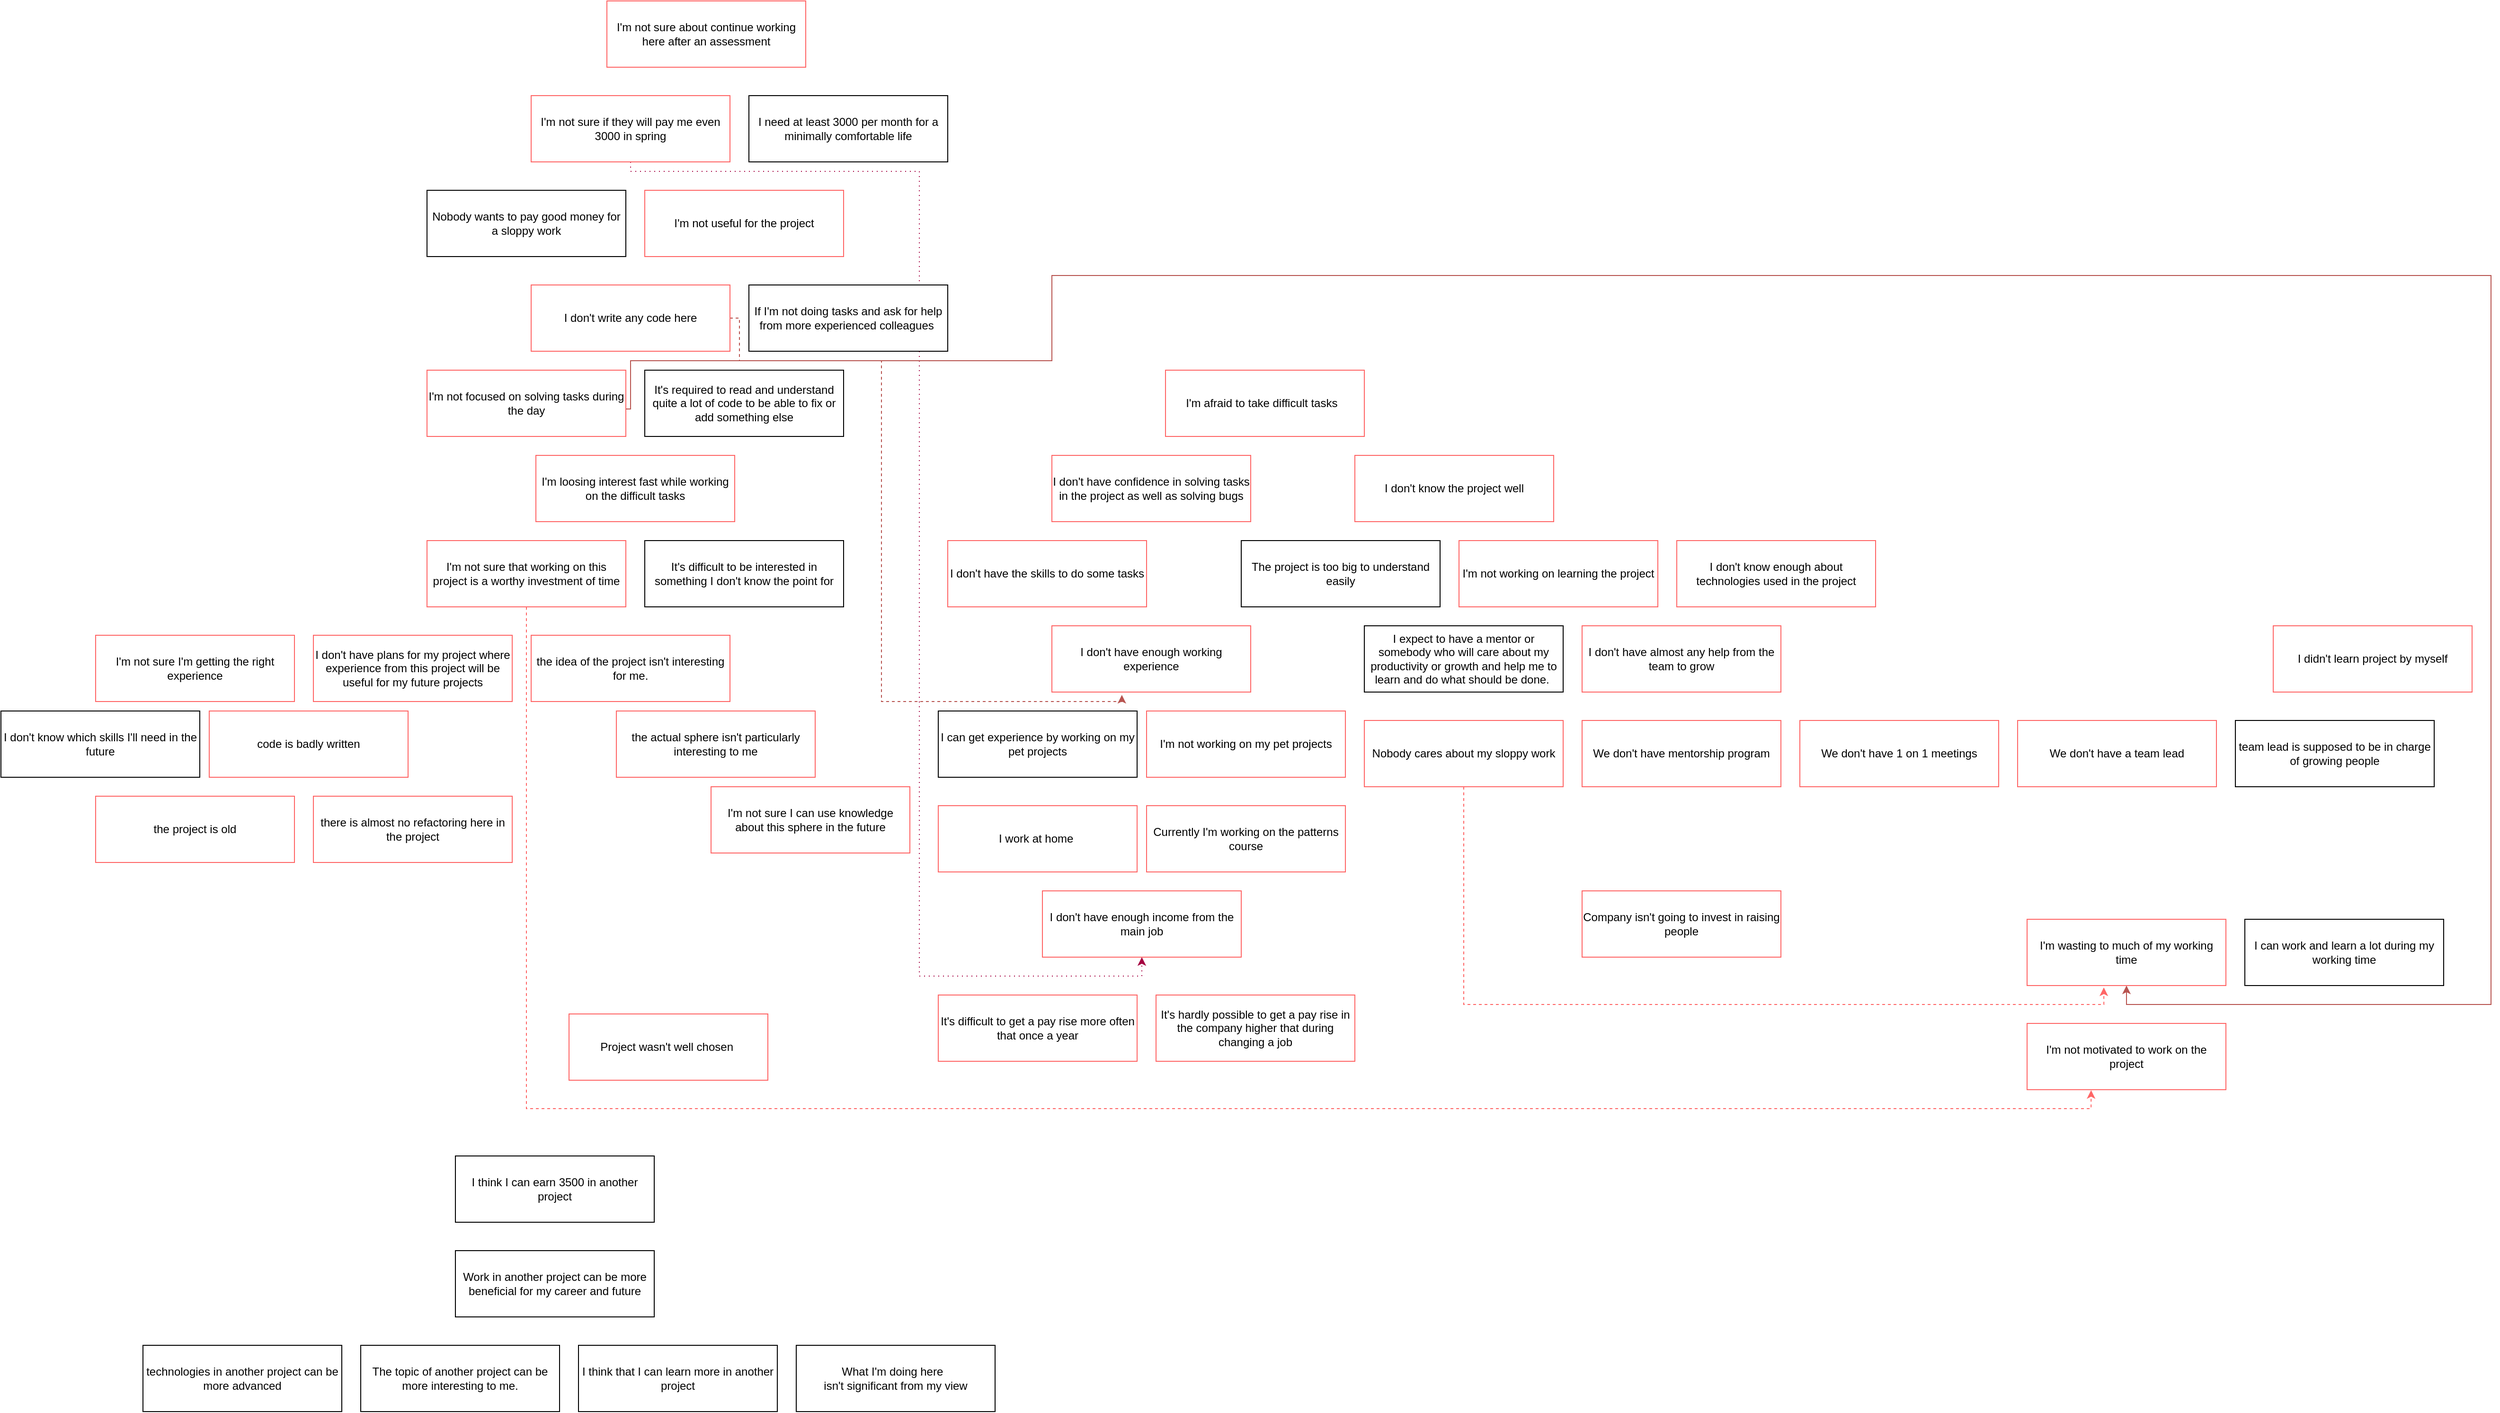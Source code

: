 <mxfile version="14.1.1" type="github">
  <diagram id="WUpxlR8k2EQ9UZFX5srS" name="Page-1">
    <mxGraphModel dx="2523" dy="1996" grid="1" gridSize="10" guides="1" tooltips="1" connect="1" arrows="1" fold="1" page="1" pageScale="1" pageWidth="850" pageHeight="1100" math="0" shadow="0">
      <root>
        <mxCell id="0" />
        <mxCell id="1" parent="0" />
        <mxCell id="hsKuTv7uM1HQG2t65gZN-1" value="I don&#39;t know enough about technologies used in the project" style="rounded=0;whiteSpace=wrap;html=1;strokeColor=#FF6666;" parent="1" vertex="1">
          <mxGeometry x="1510" y="-340" width="210" height="70" as="geometry" />
        </mxCell>
        <mxCell id="hsKuTv7uM1HQG2t65gZN-2" value="the actual sphere isn&#39;t particularly interesting to me" style="rounded=0;whiteSpace=wrap;html=1;strokeColor=#FF6666;" parent="1" vertex="1">
          <mxGeometry x="390" y="-160" width="210" height="70" as="geometry" />
        </mxCell>
        <mxCell id="hsKuTv7uM1HQG2t65gZN-3" value="I&#39;m loosing interest fast while working on the difficult tasks" style="rounded=0;whiteSpace=wrap;html=1;strokeColor=#FF6666;" parent="1" vertex="1">
          <mxGeometry x="305" y="-430" width="210" height="70" as="geometry" />
        </mxCell>
        <mxCell id="hsKuTv7uM1HQG2t65gZN-4" value="I&#39;m not focused on solving tasks during the day" style="rounded=0;whiteSpace=wrap;html=1;strokeColor=#FF6666;" parent="1" vertex="1">
          <mxGeometry x="190" y="-520" width="210" height="70" as="geometry" />
        </mxCell>
        <mxCell id="hsKuTv7uM1HQG2t65gZN-5" value="The project is too big to understand easily" style="rounded=0;whiteSpace=wrap;html=1;" parent="1" vertex="1">
          <mxGeometry x="1050" y="-340" width="210" height="70" as="geometry" />
        </mxCell>
        <mxCell id="hsKuTv7uM1HQG2t65gZN-6" value="code is badly written" style="rounded=0;whiteSpace=wrap;html=1;strokeColor=#FF6666;" parent="1" vertex="1">
          <mxGeometry x="-40" y="-160" width="210" height="70" as="geometry" />
        </mxCell>
        <mxCell id="hsKuTv7uM1HQG2t65gZN-7" value="the idea of the project isn&#39;t interesting for me. " style="rounded=0;whiteSpace=wrap;html=1;strokeColor=#FF6666;" parent="1" vertex="1">
          <mxGeometry x="300" y="-240" width="210" height="70" as="geometry" />
        </mxCell>
        <mxCell id="HTZsyqOTiVEYKU-8HGOa-9" style="edgeStyle=orthogonalEdgeStyle;rounded=0;orthogonalLoop=1;jettySize=auto;html=1;entryX=0.5;entryY=1;entryDx=0;entryDy=0;dashed=1;dashPattern=1 4;fillColor=#d80073;strokeColor=#A50040;" edge="1" parent="1" source="hsKuTv7uM1HQG2t65gZN-9" target="HTZsyqOTiVEYKU-8HGOa-8">
          <mxGeometry relative="1" as="geometry">
            <Array as="points">
              <mxPoint x="405" y="-730" />
              <mxPoint x="710" y="-730" />
              <mxPoint x="710" y="120" />
              <mxPoint x="945" y="120" />
            </Array>
          </mxGeometry>
        </mxCell>
        <mxCell id="hsKuTv7uM1HQG2t65gZN-9" value="I&#39;m not sure if they will pay me even 3000 in spring" style="rounded=0;whiteSpace=wrap;html=1;strokeColor=#FF6666;" parent="1" vertex="1">
          <mxGeometry x="300" y="-810" width="210" height="70" as="geometry" />
        </mxCell>
        <mxCell id="hsKuTv7uM1HQG2t65gZN-10" value="I&#39;m not sure I&#39;m getting the right experience" style="rounded=0;whiteSpace=wrap;html=1;strokeColor=#FF6666;" parent="1" vertex="1">
          <mxGeometry x="-160" y="-240" width="210" height="70" as="geometry" />
        </mxCell>
        <mxCell id="hsKuTv7uM1HQG2t65gZN-11" value="What I&#39;m doing here&amp;nbsp;&amp;nbsp;&lt;br&gt;isn&#39;t significant from my view" style="rounded=0;whiteSpace=wrap;html=1;" parent="1" vertex="1">
          <mxGeometry x="580" y="510" width="210" height="70" as="geometry" />
        </mxCell>
        <mxCell id="hsKuTv7uM1HQG2t65gZN-12" value="I&#39;m not sure I can use knowledge about this sphere in the future" style="rounded=0;whiteSpace=wrap;html=1;strokeColor=#FF6666;" parent="1" vertex="1">
          <mxGeometry x="490" y="-80" width="210" height="70" as="geometry" />
        </mxCell>
        <mxCell id="hsKuTv7uM1HQG2t65gZN-13" value="I don&#39;t have plans for my project where experience from this project will be useful for my future projects " style="rounded=0;whiteSpace=wrap;html=1;strokeColor=#FF6666;" parent="1" vertex="1">
          <mxGeometry x="70" y="-240" width="210" height="70" as="geometry" />
        </mxCell>
        <mxCell id="HTZsyqOTiVEYKU-8HGOa-17" style="edgeStyle=orthogonalEdgeStyle;rounded=0;orthogonalLoop=1;jettySize=auto;html=1;entryX=0.322;entryY=1.007;entryDx=0;entryDy=0;entryPerimeter=0;dashed=1;strokeColor=#FF6666;exitX=0.5;exitY=1;exitDx=0;exitDy=0;" edge="1" parent="1" source="hsKuTv7uM1HQG2t65gZN-14" target="HTZsyqOTiVEYKU-8HGOa-16">
          <mxGeometry relative="1" as="geometry" />
        </mxCell>
        <mxCell id="hsKuTv7uM1HQG2t65gZN-14" value=" I&#39;m not sure that working on this project is a worthy investment of time " style="rounded=0;whiteSpace=wrap;html=1;strokeColor=#FF6666;" parent="1" vertex="1">
          <mxGeometry x="190" y="-340" width="210" height="70" as="geometry" />
        </mxCell>
        <mxCell id="hsKuTv7uM1HQG2t65gZN-15" value="I think that I can learn more in another project " style="rounded=0;whiteSpace=wrap;html=1;" parent="1" vertex="1">
          <mxGeometry x="350" y="510" width="210" height="70" as="geometry" />
        </mxCell>
        <mxCell id="hsKuTv7uM1HQG2t65gZN-16" value="I think I can earn 3500 in another project" style="rounded=0;whiteSpace=wrap;html=1;" parent="1" vertex="1">
          <mxGeometry x="220" y="310" width="210" height="70" as="geometry" />
        </mxCell>
        <mxCell id="hsKuTv7uM1HQG2t65gZN-17" value="The topic of another project can be more interesting to me." style="rounded=0;whiteSpace=wrap;html=1;" parent="1" vertex="1">
          <mxGeometry x="120" y="510" width="210" height="70" as="geometry" />
        </mxCell>
        <mxCell id="hsKuTv7uM1HQG2t65gZN-18" value="technologies in another project can be more advanced" style="rounded=0;whiteSpace=wrap;html=1;" parent="1" vertex="1">
          <mxGeometry x="-110" y="510" width="210" height="70" as="geometry" />
        </mxCell>
        <mxCell id="hsKuTv7uM1HQG2t65gZN-19" value="I don&#39;t have confidence in solving tasks in the project as well as solving bugs  " style="rounded=0;whiteSpace=wrap;html=1;strokeColor=#FF6666;" parent="1" vertex="1">
          <mxGeometry x="850" y="-430" width="210" height="70" as="geometry" />
        </mxCell>
        <mxCell id="hsKuTv7uM1HQG2t65gZN-20" value=" I don&#39;t have the skills to do some tasks " style="rounded=0;whiteSpace=wrap;html=1;strokeColor=#FF6666;" parent="1" vertex="1">
          <mxGeometry x="740" y="-340" width="210" height="70" as="geometry" />
        </mxCell>
        <mxCell id="O8VqAymTgSMGC3aaRRMs-28" style="edgeStyle=orthogonalEdgeStyle;rounded=0;orthogonalLoop=1;jettySize=auto;html=1;entryX=0.5;entryY=1;entryDx=0;entryDy=0;exitX=1.001;exitY=0.586;exitDx=0;exitDy=0;exitPerimeter=0;fillColor=#f8cecc;strokeColor=#b85450;" parent="1" source="hsKuTv7uM1HQG2t65gZN-4" target="O8VqAymTgSMGC3aaRRMs-25" edge="1">
          <mxGeometry relative="1" as="geometry">
            <Array as="points">
              <mxPoint x="405" y="-479" />
              <mxPoint x="405" y="-530" />
              <mxPoint x="850" y="-530" />
              <mxPoint x="850" y="-620" />
              <mxPoint x="2370" y="-620" />
              <mxPoint x="2370" y="150" />
              <mxPoint x="1985" y="150" />
            </Array>
          </mxGeometry>
        </mxCell>
        <mxCell id="HTZsyqOTiVEYKU-8HGOa-5" style="edgeStyle=orthogonalEdgeStyle;rounded=0;orthogonalLoop=1;jettySize=auto;html=1;entryX=0.352;entryY=1.043;entryDx=0;entryDy=0;entryPerimeter=0;fillColor=#f8cecc;strokeColor=#b85450;exitX=1;exitY=0.5;exitDx=0;exitDy=0;dashed=1;" edge="1" parent="1" source="hsKuTv7uM1HQG2t65gZN-21" target="O8VqAymTgSMGC3aaRRMs-23">
          <mxGeometry relative="1" as="geometry">
            <Array as="points">
              <mxPoint x="520" y="-575" />
              <mxPoint x="520" y="-530" />
              <mxPoint x="670" y="-530" />
              <mxPoint x="670" y="-170" />
              <mxPoint x="924" y="-170" />
            </Array>
          </mxGeometry>
        </mxCell>
        <mxCell id="hsKuTv7uM1HQG2t65gZN-21" value="I don&#39;t write any code here " style="rounded=0;whiteSpace=wrap;html=1;strokeColor=#FF6666;" parent="1" vertex="1">
          <mxGeometry x="300" y="-610" width="210" height="70" as="geometry" />
        </mxCell>
        <mxCell id="hsKuTv7uM1HQG2t65gZN-22" value="I don&#39;t have almost any help from the team to grow" style="rounded=0;whiteSpace=wrap;html=1;strokeColor=#FF6666;" parent="1" vertex="1">
          <mxGeometry x="1410" y="-250" width="210" height="70" as="geometry" />
        </mxCell>
        <mxCell id="O8VqAymTgSMGC3aaRRMs-1" value=" It&#39;s required to read and understand quite a lot of code to be able to fix or add something else" style="rounded=0;whiteSpace=wrap;html=1;" parent="1" vertex="1">
          <mxGeometry x="420" y="-520" width="210" height="70" as="geometry" />
        </mxCell>
        <mxCell id="O8VqAymTgSMGC3aaRRMs-2" value=" It&#39;s difficult to be interested in something I don&#39;t know the point for" style="rounded=0;whiteSpace=wrap;html=1;" parent="1" vertex="1">
          <mxGeometry x="420" y="-340" width="210" height="70" as="geometry" />
        </mxCell>
        <mxCell id="O8VqAymTgSMGC3aaRRMs-3" value="I&#39;m afraid to take difficult tasks&amp;nbsp;&amp;nbsp;" style="rounded=0;whiteSpace=wrap;html=1;strokeColor=#FF6666;" parent="1" vertex="1">
          <mxGeometry x="970" y="-520" width="210" height="70" as="geometry" />
        </mxCell>
        <mxCell id="O8VqAymTgSMGC3aaRRMs-4" value="I don&#39;t know the project well" style="rounded=0;whiteSpace=wrap;html=1;strokeColor=#FF6666;" parent="1" vertex="1">
          <mxGeometry x="1170" y="-430" width="210" height="70" as="geometry" />
        </mxCell>
        <mxCell id="O8VqAymTgSMGC3aaRRMs-5" value="I don&#39;t know which skills I&#39;ll need in the future" style="rounded=0;whiteSpace=wrap;html=1;" parent="1" vertex="1">
          <mxGeometry x="-260" y="-160" width="210" height="70" as="geometry" />
        </mxCell>
        <mxCell id="O8VqAymTgSMGC3aaRRMs-6" value="Nobody wants to pay good money for a sloppy work" style="rounded=0;whiteSpace=wrap;html=1;" parent="1" vertex="1">
          <mxGeometry x="190" y="-710" width="210" height="70" as="geometry" />
        </mxCell>
        <mxCell id="O8VqAymTgSMGC3aaRRMs-7" value=" I&#39;m not working on learning the project" style="rounded=0;whiteSpace=wrap;html=1;strokeColor=#FF6666;" parent="1" vertex="1">
          <mxGeometry x="1280" y="-340" width="210" height="70" as="geometry" />
        </mxCell>
        <mxCell id="O8VqAymTgSMGC3aaRRMs-8" value="I need at least 3000 per month for a minimally comfortable life" style="rounded=0;whiteSpace=wrap;html=1;" parent="1" vertex="1">
          <mxGeometry x="530" y="-810" width="210" height="70" as="geometry" />
        </mxCell>
        <mxCell id="O8VqAymTgSMGC3aaRRMs-9" value=" I expect to have a mentor or somebody who will care about my productivity or growth and help me to learn and do what should be done.&amp;nbsp;" style="rounded=0;whiteSpace=wrap;html=1;" parent="1" vertex="1">
          <mxGeometry x="1180" y="-250" width="210" height="70" as="geometry" />
        </mxCell>
        <mxCell id="O8VqAymTgSMGC3aaRRMs-10" value="We don&#39;t have 1 on 1 meetings" style="rounded=0;whiteSpace=wrap;html=1;strokeColor=#FF6666;" parent="1" vertex="1">
          <mxGeometry x="1640" y="-150" width="210" height="70" as="geometry" />
        </mxCell>
        <mxCell id="O8VqAymTgSMGC3aaRRMs-11" value="We don&#39;t have mentorship program" style="rounded=0;whiteSpace=wrap;html=1;strokeColor=#FF6666;" parent="1" vertex="1">
          <mxGeometry x="1410" y="-150" width="210" height="70" as="geometry" />
        </mxCell>
        <mxCell id="HTZsyqOTiVEYKU-8HGOa-15" style="edgeStyle=orthogonalEdgeStyle;rounded=0;orthogonalLoop=1;jettySize=auto;html=1;entryX=0.386;entryY=1.029;entryDx=0;entryDy=0;entryPerimeter=0;dashed=1;strokeColor=#FF6666;" edge="1" parent="1" source="O8VqAymTgSMGC3aaRRMs-12" target="O8VqAymTgSMGC3aaRRMs-25">
          <mxGeometry relative="1" as="geometry">
            <Array as="points">
              <mxPoint x="1285" y="150" />
              <mxPoint x="1961" y="150" />
            </Array>
          </mxGeometry>
        </mxCell>
        <mxCell id="O8VqAymTgSMGC3aaRRMs-12" value="Nobody cares about my sloppy work" style="rounded=0;whiteSpace=wrap;html=1;strokeColor=#FF6666;" parent="1" vertex="1">
          <mxGeometry x="1180" y="-150" width="210" height="70" as="geometry" />
        </mxCell>
        <mxCell id="O8VqAymTgSMGC3aaRRMs-13" value="I&#39;m not useful for the project" style="rounded=0;whiteSpace=wrap;html=1;strokeColor=#FF6666;" parent="1" vertex="1">
          <mxGeometry x="420" y="-710" width="210" height="70" as="geometry" />
        </mxCell>
        <mxCell id="O8VqAymTgSMGC3aaRRMs-14" value=" If I&#39;m not doing tasks and ask for help from more experienced colleagues&amp;nbsp;" style="rounded=0;whiteSpace=wrap;html=1;" parent="1" vertex="1">
          <mxGeometry x="530" y="-610" width="210" height="70" as="geometry" />
        </mxCell>
        <mxCell id="O8VqAymTgSMGC3aaRRMs-16" value=" I&#39;m not sure about continue working here after an assessment" style="rounded=0;whiteSpace=wrap;html=1;strokeColor=#FF6666;" parent="1" vertex="1">
          <mxGeometry x="380" y="-910" width="210" height="70" as="geometry" />
        </mxCell>
        <mxCell id="O8VqAymTgSMGC3aaRRMs-19" value=" Work in another project can be more beneficial for my career and future" style="rounded=0;whiteSpace=wrap;html=1;" parent="1" vertex="1">
          <mxGeometry x="220" y="410" width="210" height="70" as="geometry" />
        </mxCell>
        <mxCell id="O8VqAymTgSMGC3aaRRMs-20" value="Project wasn&#39;t well chosen&amp;nbsp;" style="rounded=0;whiteSpace=wrap;html=1;strokeWidth=1;strokeColor=#FF6666;" parent="1" vertex="1">
          <mxGeometry x="340" y="160" width="210" height="70" as="geometry" />
        </mxCell>
        <mxCell id="O8VqAymTgSMGC3aaRRMs-22" value="Company isn&#39;t going to invest in raising people" style="rounded=0;whiteSpace=wrap;html=1;strokeWidth=1;strokeColor=#FF6666;" parent="1" vertex="1">
          <mxGeometry x="1410" y="30" width="210" height="70" as="geometry" />
        </mxCell>
        <mxCell id="O8VqAymTgSMGC3aaRRMs-23" value=" I don&#39;t have enough working experience" style="rounded=0;whiteSpace=wrap;html=1;strokeColor=#FF6666;" parent="1" vertex="1">
          <mxGeometry x="850" y="-250" width="210" height="70" as="geometry" />
        </mxCell>
        <mxCell id="O8VqAymTgSMGC3aaRRMs-24" value=" I didn&#39;t learn project by myself" style="rounded=0;whiteSpace=wrap;html=1;strokeColor=#FF6666;" parent="1" vertex="1">
          <mxGeometry x="2140" y="-250" width="210" height="70" as="geometry" />
        </mxCell>
        <mxCell id="O8VqAymTgSMGC3aaRRMs-25" value="I&#39;m wasting to much of my working time" style="rounded=0;whiteSpace=wrap;html=1;strokeWidth=1;strokeColor=#FF6666;" parent="1" vertex="1">
          <mxGeometry x="1880" y="60" width="210" height="70" as="geometry" />
        </mxCell>
        <mxCell id="O8VqAymTgSMGC3aaRRMs-26" value="I can work and learn a lot during my working time" style="rounded=0;whiteSpace=wrap;html=1;strokeWidth=1;" parent="1" vertex="1">
          <mxGeometry x="2110" y="60" width="210" height="70" as="geometry" />
        </mxCell>
        <mxCell id="HTZsyqOTiVEYKU-8HGOa-1" value="the project is old" style="rounded=0;whiteSpace=wrap;html=1;strokeColor=#FF6666;" vertex="1" parent="1">
          <mxGeometry x="-160" y="-70" width="210" height="70" as="geometry" />
        </mxCell>
        <mxCell id="HTZsyqOTiVEYKU-8HGOa-2" value="there is almost no refactoring here in the project" style="rounded=0;whiteSpace=wrap;html=1;strokeColor=#FF6666;" vertex="1" parent="1">
          <mxGeometry x="70" y="-70" width="210" height="70" as="geometry" />
        </mxCell>
        <mxCell id="HTZsyqOTiVEYKU-8HGOa-3" value="I can get experience by working on my pet projects" style="rounded=0;whiteSpace=wrap;html=1;" vertex="1" parent="1">
          <mxGeometry x="730" y="-160" width="210" height="70" as="geometry" />
        </mxCell>
        <mxCell id="HTZsyqOTiVEYKU-8HGOa-4" value="I&#39;m not working on my pet projects" style="rounded=0;whiteSpace=wrap;html=1;strokeColor=#FF6666;" vertex="1" parent="1">
          <mxGeometry x="950" y="-160" width="210" height="70" as="geometry" />
        </mxCell>
        <mxCell id="HTZsyqOTiVEYKU-8HGOa-6" value="Currently I&#39;m working on the patterns course" style="rounded=0;whiteSpace=wrap;html=1;strokeColor=#FF6666;" vertex="1" parent="1">
          <mxGeometry x="950" y="-60" width="210" height="70" as="geometry" />
        </mxCell>
        <mxCell id="HTZsyqOTiVEYKU-8HGOa-7" value="I work at home&amp;nbsp;" style="rounded=0;whiteSpace=wrap;html=1;strokeColor=#FF6666;" vertex="1" parent="1">
          <mxGeometry x="730" y="-60" width="210" height="70" as="geometry" />
        </mxCell>
        <mxCell id="HTZsyqOTiVEYKU-8HGOa-8" value="I don&#39;t have enough income from the main job" style="rounded=0;whiteSpace=wrap;html=1;strokeColor=#FF6666;" vertex="1" parent="1">
          <mxGeometry x="840" y="30" width="210" height="70" as="geometry" />
        </mxCell>
        <mxCell id="HTZsyqOTiVEYKU-8HGOa-10" value="It&#39;s difficult to get a pay rise more often that once a year" style="rounded=0;whiteSpace=wrap;html=1;strokeColor=#FF6666;" vertex="1" parent="1">
          <mxGeometry x="730" y="140" width="210" height="70" as="geometry" />
        </mxCell>
        <mxCell id="HTZsyqOTiVEYKU-8HGOa-11" value="It&#39;s hardly possible to get a pay rise in the company higher that during changing a job" style="rounded=0;whiteSpace=wrap;html=1;strokeColor=#FF6666;" vertex="1" parent="1">
          <mxGeometry x="960" y="140" width="210" height="70" as="geometry" />
        </mxCell>
        <mxCell id="HTZsyqOTiVEYKU-8HGOa-13" value="We don&#39;t have a team lead" style="rounded=0;whiteSpace=wrap;html=1;strokeColor=#FF6666;" vertex="1" parent="1">
          <mxGeometry x="1870" y="-150" width="210" height="70" as="geometry" />
        </mxCell>
        <mxCell id="HTZsyqOTiVEYKU-8HGOa-14" value="team lead is supposed to be in charge of growing people" style="rounded=0;whiteSpace=wrap;html=1;strokeWidth=1;" vertex="1" parent="1">
          <mxGeometry x="2100" y="-150" width="210" height="70" as="geometry" />
        </mxCell>
        <mxCell id="HTZsyqOTiVEYKU-8HGOa-16" value="I&#39;m not motivated to work on the project" style="rounded=0;whiteSpace=wrap;html=1;strokeWidth=1;strokeColor=#FF6666;" vertex="1" parent="1">
          <mxGeometry x="1880" y="170" width="210" height="70" as="geometry" />
        </mxCell>
      </root>
    </mxGraphModel>
  </diagram>
</mxfile>
